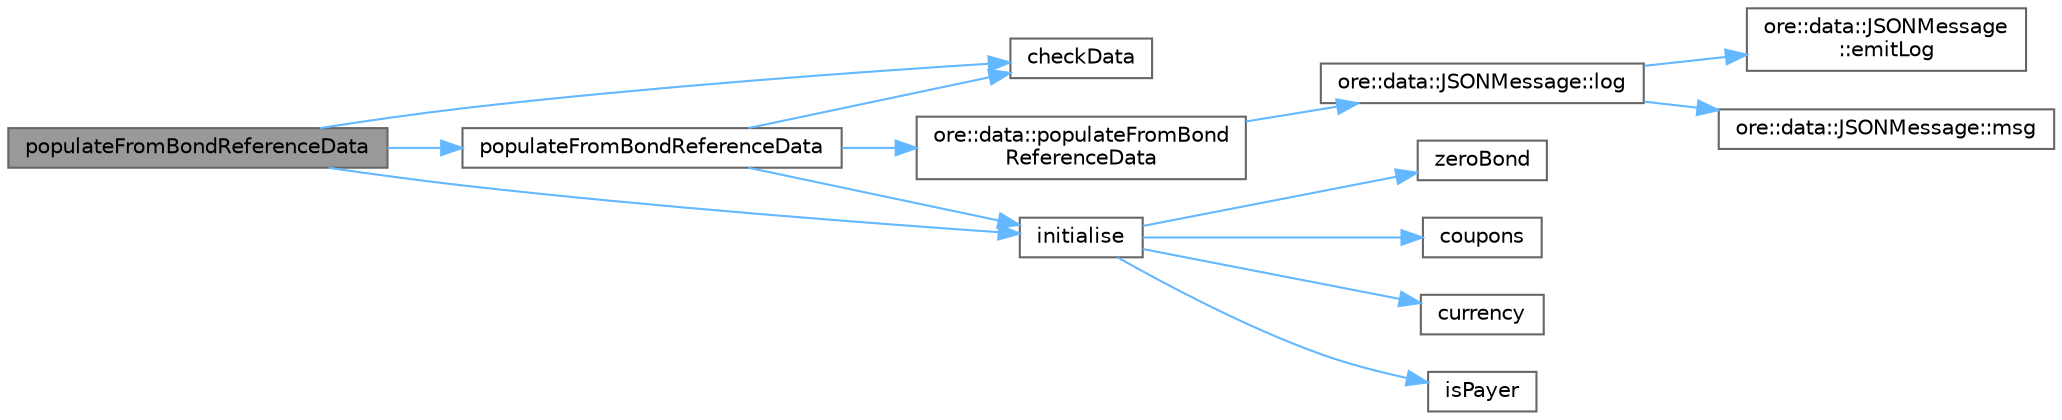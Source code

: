 digraph "populateFromBondReferenceData"
{
 // INTERACTIVE_SVG=YES
 // LATEX_PDF_SIZE
  bgcolor="transparent";
  edge [fontname=Helvetica,fontsize=10,labelfontname=Helvetica,labelfontsize=10];
  node [fontname=Helvetica,fontsize=10,shape=box,height=0.2,width=0.4];
  rankdir="LR";
  Node1 [label="populateFromBondReferenceData",height=0.2,width=0.4,color="gray40", fillcolor="grey60", style="filled", fontcolor="black",tooltip="look up reference datum in ref data manager and populate, check data for completeness"];
  Node1 -> Node2 [color="steelblue1",style="solid"];
  Node2 [label="checkData",height=0.2,width=0.4,color="grey40", fillcolor="white", style="filled",URL="$classore_1_1data_1_1_bond_data.html#aedc5f6df51431b1e9646155e79afffc5",tooltip="check data for completeness"];
  Node1 -> Node3 [color="steelblue1",style="solid"];
  Node3 [label="initialise",height=0.2,width=0.4,color="grey40", fillcolor="white", style="filled",URL="$classore_1_1data_1_1_bond_data.html#a18abf8b19283101238a77c9e6865b673",tooltip=" "];
  Node3 -> Node4 [color="steelblue1",style="solid"];
  Node4 [label="coupons",height=0.2,width=0.4,color="grey40", fillcolor="white", style="filled",URL="$classore_1_1data_1_1_bond_data.html#a3d8db715d9a2d0185987be6586b6da90",tooltip=" "];
  Node3 -> Node5 [color="steelblue1",style="solid"];
  Node5 [label="currency",height=0.2,width=0.4,color="grey40", fillcolor="white", style="filled",URL="$classore_1_1data_1_1_bond_data.html#a14dac022d83c5fa9597e6344199a41b6",tooltip=" "];
  Node3 -> Node6 [color="steelblue1",style="solid"];
  Node6 [label="isPayer",height=0.2,width=0.4,color="grey40", fillcolor="white", style="filled",URL="$classore_1_1data_1_1_bond_data.html#a49d5ef4ecab600807fc919eb14ba3513",tooltip=" "];
  Node3 -> Node7 [color="steelblue1",style="solid"];
  Node7 [label="zeroBond",height=0.2,width=0.4,color="grey40", fillcolor="white", style="filled",URL="$classore_1_1data_1_1_bond_data.html#a1133ea9e816167481beee5fec9bbc418",tooltip=" "];
  Node1 -> Node8 [color="steelblue1",style="solid"];
  Node8 [label="populateFromBondReferenceData",height=0.2,width=0.4,color="grey40", fillcolor="white", style="filled",URL="$classore_1_1data_1_1_bond_data.html#a3fe7607641308a7e92896f33818e2327",tooltip="populate data from reference datum and check data for completeness"];
  Node8 -> Node2 [color="steelblue1",style="solid"];
  Node8 -> Node3 [color="steelblue1",style="solid"];
  Node8 -> Node9 [color="steelblue1",style="solid"];
  Node9 [label="ore::data::populateFromBond\lReferenceData",height=0.2,width=0.4,color="grey40", fillcolor="white", style="filled",URL="$namespaceore_1_1data.html#ac1445af709e015c19b2136c63d9b8d88",tooltip="Populate bond data from name and ReferenceDataManager."];
  Node9 -> Node10 [color="steelblue1",style="solid"];
  Node10 [label="ore::data::JSONMessage::log",height=0.2,width=0.4,color="grey40", fillcolor="white", style="filled",URL="$classore_1_1data_1_1_j_s_o_n_message.html#a5e21eca2668ed948bdc409b19a78e5bb",tooltip="generate Boost log record to pass to corresponding sinks"];
  Node10 -> Node11 [color="steelblue1",style="solid"];
  Node11 [label="ore::data::JSONMessage\l::emitLog",height=0.2,width=0.4,color="grey40", fillcolor="white", style="filled",URL="$classore_1_1data_1_1_j_s_o_n_message.html#a6a9077605df871e6e961dd0099645b35",tooltip="generate Boost log record - this method is called by log()"];
  Node10 -> Node12 [color="steelblue1",style="solid"];
  Node12 [label="ore::data::JSONMessage::msg",height=0.2,width=0.4,color="grey40", fillcolor="white", style="filled",URL="$classore_1_1data_1_1_j_s_o_n_message.html#a39f83a0ab38c425a8844c8892b93d69e",tooltip="return a std::string for the log file"];
}

